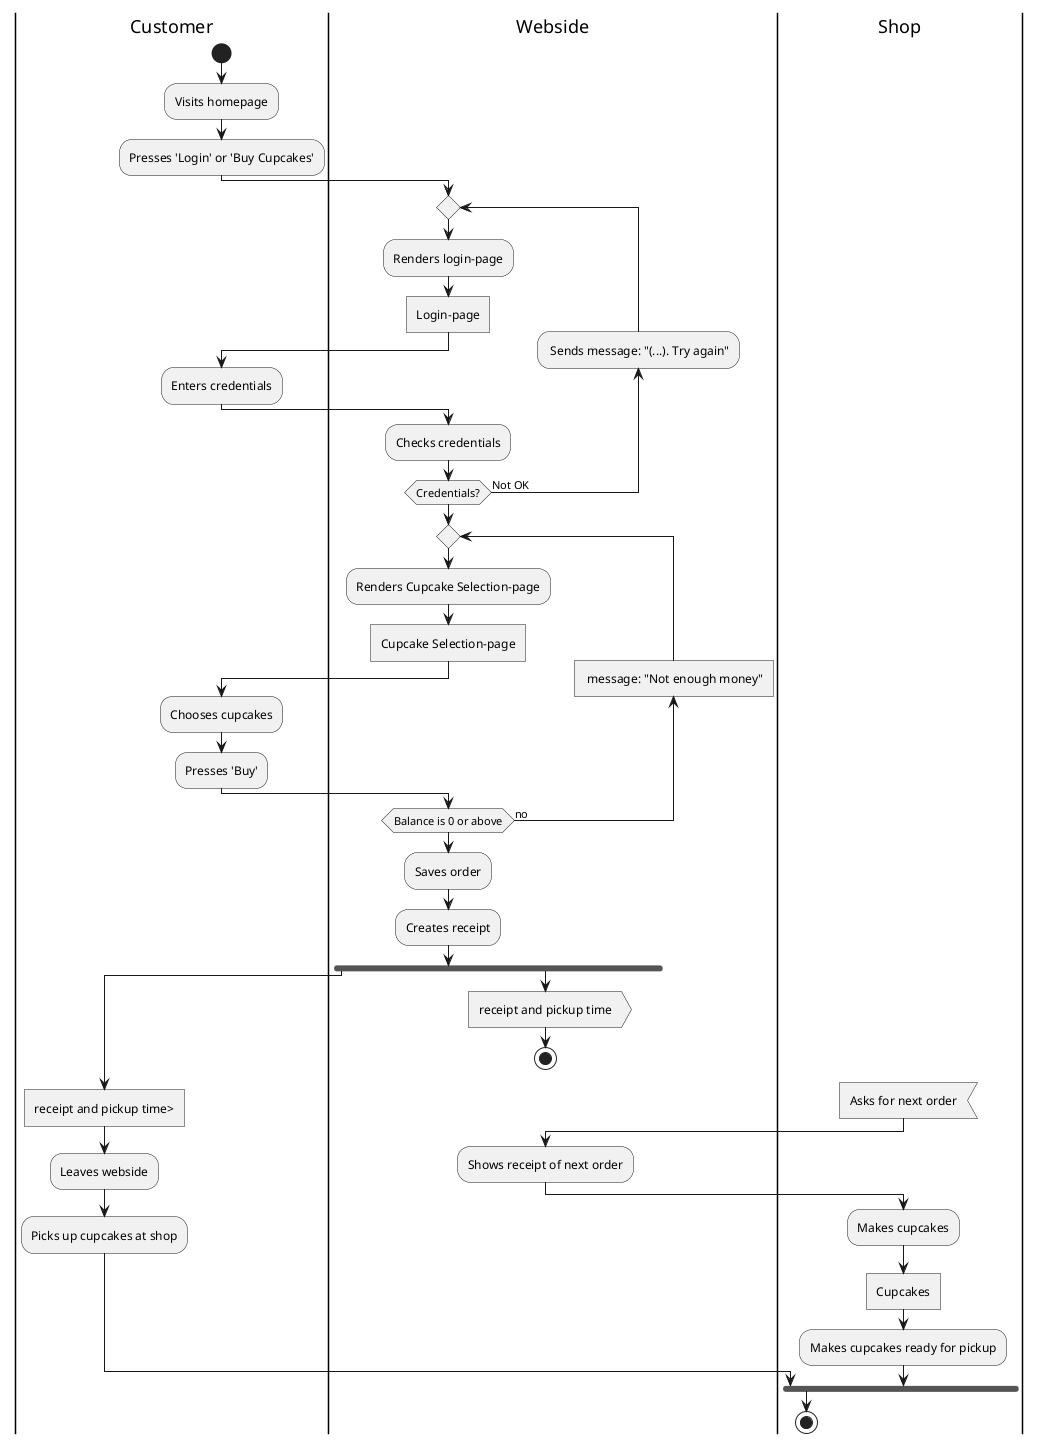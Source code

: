@startuml
'https://plantuml.com/activity-diagram-beta


|Customer|

start
:Visits homepage;
:Presses 'Login' or 'Buy Cupcakes';
|Webside|
repeat
:Renders login-page;
:Login-page]
|Customer|
:Enters credentials;
|Webside|

backward: Sends message: "(...). Try again";

:Checks credentials;
repeat while (Credentials?) is (Not OK)

|Webside|
repeat
:Renders Cupcake Selection-page;
:Cupcake Selection-page]
|Customer|
:Chooses cupcakes;
:Presses 'Buy';
|Webside|

backward: message: "Not enough money"]

repeat while (Balance is 0 or above) is (no)
:Saves order;
:Creates receipt;
fork
|Customer|
:receipt and pickup time>]
:Leaves webside;
:Picks up cupcakes at shop;
fork again
|Webside|
:receipt and pickup time>
stop
|Shop|
:Asks for next order<
|Webside|
:Shows receipt of next order;

|Shop|
:Makes cupcakes;
:Cupcakes]
:Makes cupcakes ready for pickup;
end fork
stop

@enduml
